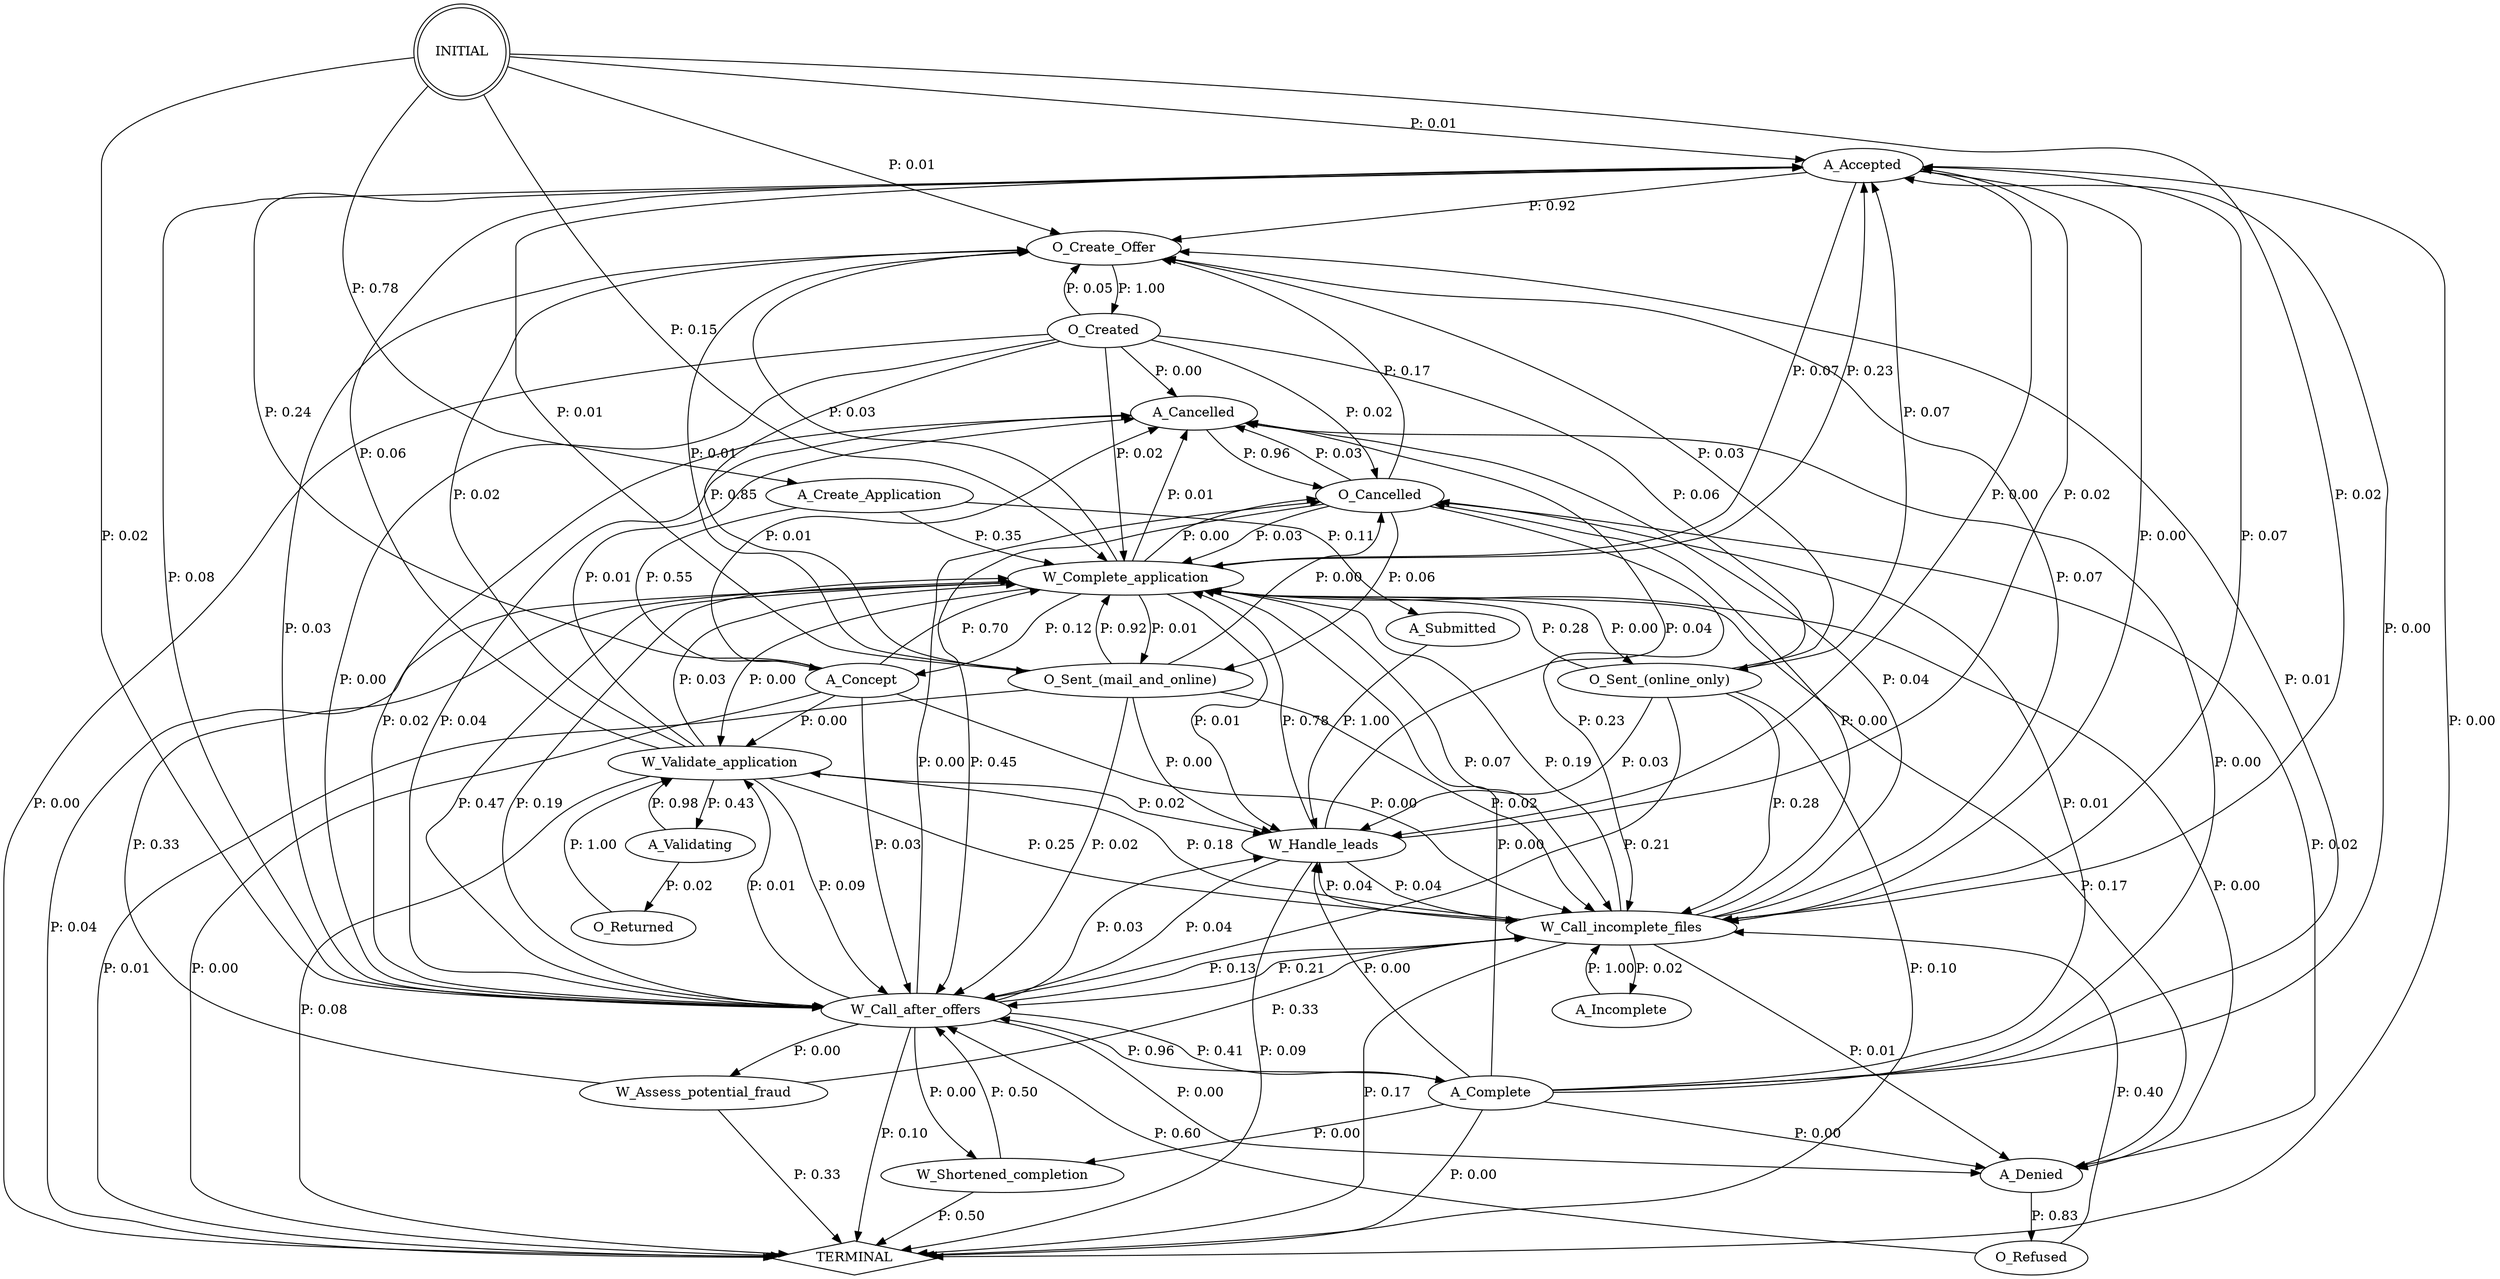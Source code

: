 digraph G {
  0 [label="A_Accepted"];
  1 [label="A_Cancelled"];
  2 [label="A_Complete"];
  3 [label="A_Concept"];
  4 [label="A_Create_Application"];
  5 [label="A_Denied"];
  6 [label="A_Incomplete"];
  7 [label="A_Submitted"];
  8 [label="A_Validating"];
  9 [label="O_Cancelled"];
  10 [label="O_Create_Offer"];
  11 [label="O_Created"];
  12 [label="O_Refused"];
  13 [label="O_Returned"];
  14 [label="O_Sent_(mail_and_online)"];
  15 [label="O_Sent_(online_only)"];
  16 [label="W_Assess_potential_fraud"];
  17 [label="W_Call_after_offers"];
  18 [label="W_Call_incomplete_files"];
  19 [label="W_Complete_application"];
  20 [label="W_Handle_leads"];
  21 [label="W_Shortened_completion"];
  22 [label="W_Validate_application"];
  23 [label="TERMINAL",shape=diamond];
  24 [label="INITIAL",shape=doublecircle];
0->10 [label="P: 0.92"];
0->18 [label="P: 0.00"];
0->19 [label="P: 0.07"];
0->20 [label="P: 0.00"];
0->23 [label="P: 0.00"];
1->9 [label="P: 0.96"];
1->17 [label="P: 0.04"];
2->0 [label="P: 0.00"];
2->1 [label="P: 0.00"];
2->5 [label="P: 0.00"];
2->9 [label="P: 0.01"];
2->10 [label="P: 0.01"];
2->17 [label="P: 0.96"];
2->19 [label="P: 0.00"];
2->20 [label="P: 0.00"];
2->21 [label="P: 0.00"];
2->23 [label="P: 0.00"];
3->0 [label="P: 0.24"];
3->1 [label="P: 0.01"];
3->17 [label="P: 0.03"];
3->18 [label="P: 0.00"];
3->19 [label="P: 0.70"];
3->22 [label="P: 0.00"];
3->23 [label="P: 0.00"];
4->3 [label="P: 0.55"];
4->7 [label="P: 0.11"];
4->19 [label="P: 0.35"];
5->12 [label="P: 0.83"];
5->19 [label="P: 0.17"];
6->18 [label="P: 1.00"];
7->20 [label="P: 1.00"];
8->13 [label="P: 0.02"];
8->22 [label="P: 0.98"];
9->1 [label="P: 0.03"];
9->5 [label="P: 0.02"];
9->10 [label="P: 0.17"];
9->14 [label="P: 0.06"];
9->17 [label="P: 0.45"];
9->18 [label="P: 0.23"];
9->19 [label="P: 0.03"];
10->11 [label="P: 1.00"];
11->1 [label="P: 0.00"];
11->9 [label="P: 0.02"];
11->10 [label="P: 0.05"];
11->14 [label="P: 0.85"];
11->15 [label="P: 0.06"];
11->17 [label="P: 0.00"];
11->19 [label="P: 0.02"];
11->23 [label="P: 0.00"];
12->17 [label="P: 0.60"];
12->18 [label="P: 0.40"];
13->22 [label="P: 1.00"];
14->0 [label="P: 0.01"];
14->9 [label="P: 0.00"];
14->10 [label="P: 0.01"];
14->17 [label="P: 0.02"];
14->18 [label="P: 0.02"];
14->19 [label="P: 0.92"];
14->20 [label="P: 0.00"];
14->23 [label="P: 0.01"];
15->0 [label="P: 0.07"];
15->10 [label="P: 0.03"];
15->17 [label="P: 0.21"];
15->18 [label="P: 0.28"];
15->19 [label="P: 0.28"];
15->20 [label="P: 0.03"];
15->23 [label="P: 0.10"];
16->18 [label="P: 0.33"];
16->19 [label="P: 0.33"];
16->23 [label="P: 0.33"];
17->0 [label="P: 0.08"];
17->1 [label="P: 0.02"];
17->2 [label="P: 0.41"];
17->5 [label="P: 0.00"];
17->9 [label="P: 0.00"];
17->10 [label="P: 0.03"];
17->16 [label="P: 0.00"];
17->18 [label="P: 0.13"];
17->19 [label="P: 0.19"];
17->20 [label="P: 0.03"];
17->21 [label="P: 0.00"];
17->22 [label="P: 0.01"];
17->23 [label="P: 0.10"];
18->0 [label="P: 0.07"];
18->1 [label="P: 0.04"];
18->5 [label="P: 0.01"];
18->6 [label="P: 0.02"];
18->9 [label="P: 0.00"];
18->10 [label="P: 0.07"];
18->17 [label="P: 0.21"];
18->19 [label="P: 0.19"];
18->20 [label="P: 0.04"];
18->22 [label="P: 0.18"];
18->23 [label="P: 0.17"];
19->0 [label="P: 0.23"];
19->1 [label="P: 0.01"];
19->3 [label="P: 0.12"];
19->5 [label="P: 0.00"];
19->9 [label="P: 0.00"];
19->10 [label="P: 0.03"];
19->14 [label="P: 0.01"];
19->15 [label="P: 0.00"];
19->17 [label="P: 0.47"];
19->18 [label="P: 0.07"];
19->20 [label="P: 0.01"];
19->22 [label="P: 0.00"];
19->23 [label="P: 0.04"];
20->0 [label="P: 0.02"];
20->1 [label="P: 0.04"];
20->17 [label="P: 0.04"];
20->18 [label="P: 0.04"];
20->19 [label="P: 0.78"];
20->23 [label="P: 0.09"];
21->17 [label="P: 0.50"];
21->23 [label="P: 0.50"];
22->0 [label="P: 0.06"];
22->1 [label="P: 0.01"];
22->8 [label="P: 0.43"];
22->10 [label="P: 0.02"];
22->17 [label="P: 0.09"];
22->18 [label="P: 0.25"];
22->19 [label="P: 0.03"];
22->20 [label="P: 0.02"];
22->23 [label="P: 0.08"];
24->0 [label="P: 0.01"];
24->4 [label="P: 0.78"];
24->10 [label="P: 0.01"];
24->17 [label="P: 0.02"];
24->18 [label="P: 0.02"];
24->19 [label="P: 0.15"];
}
